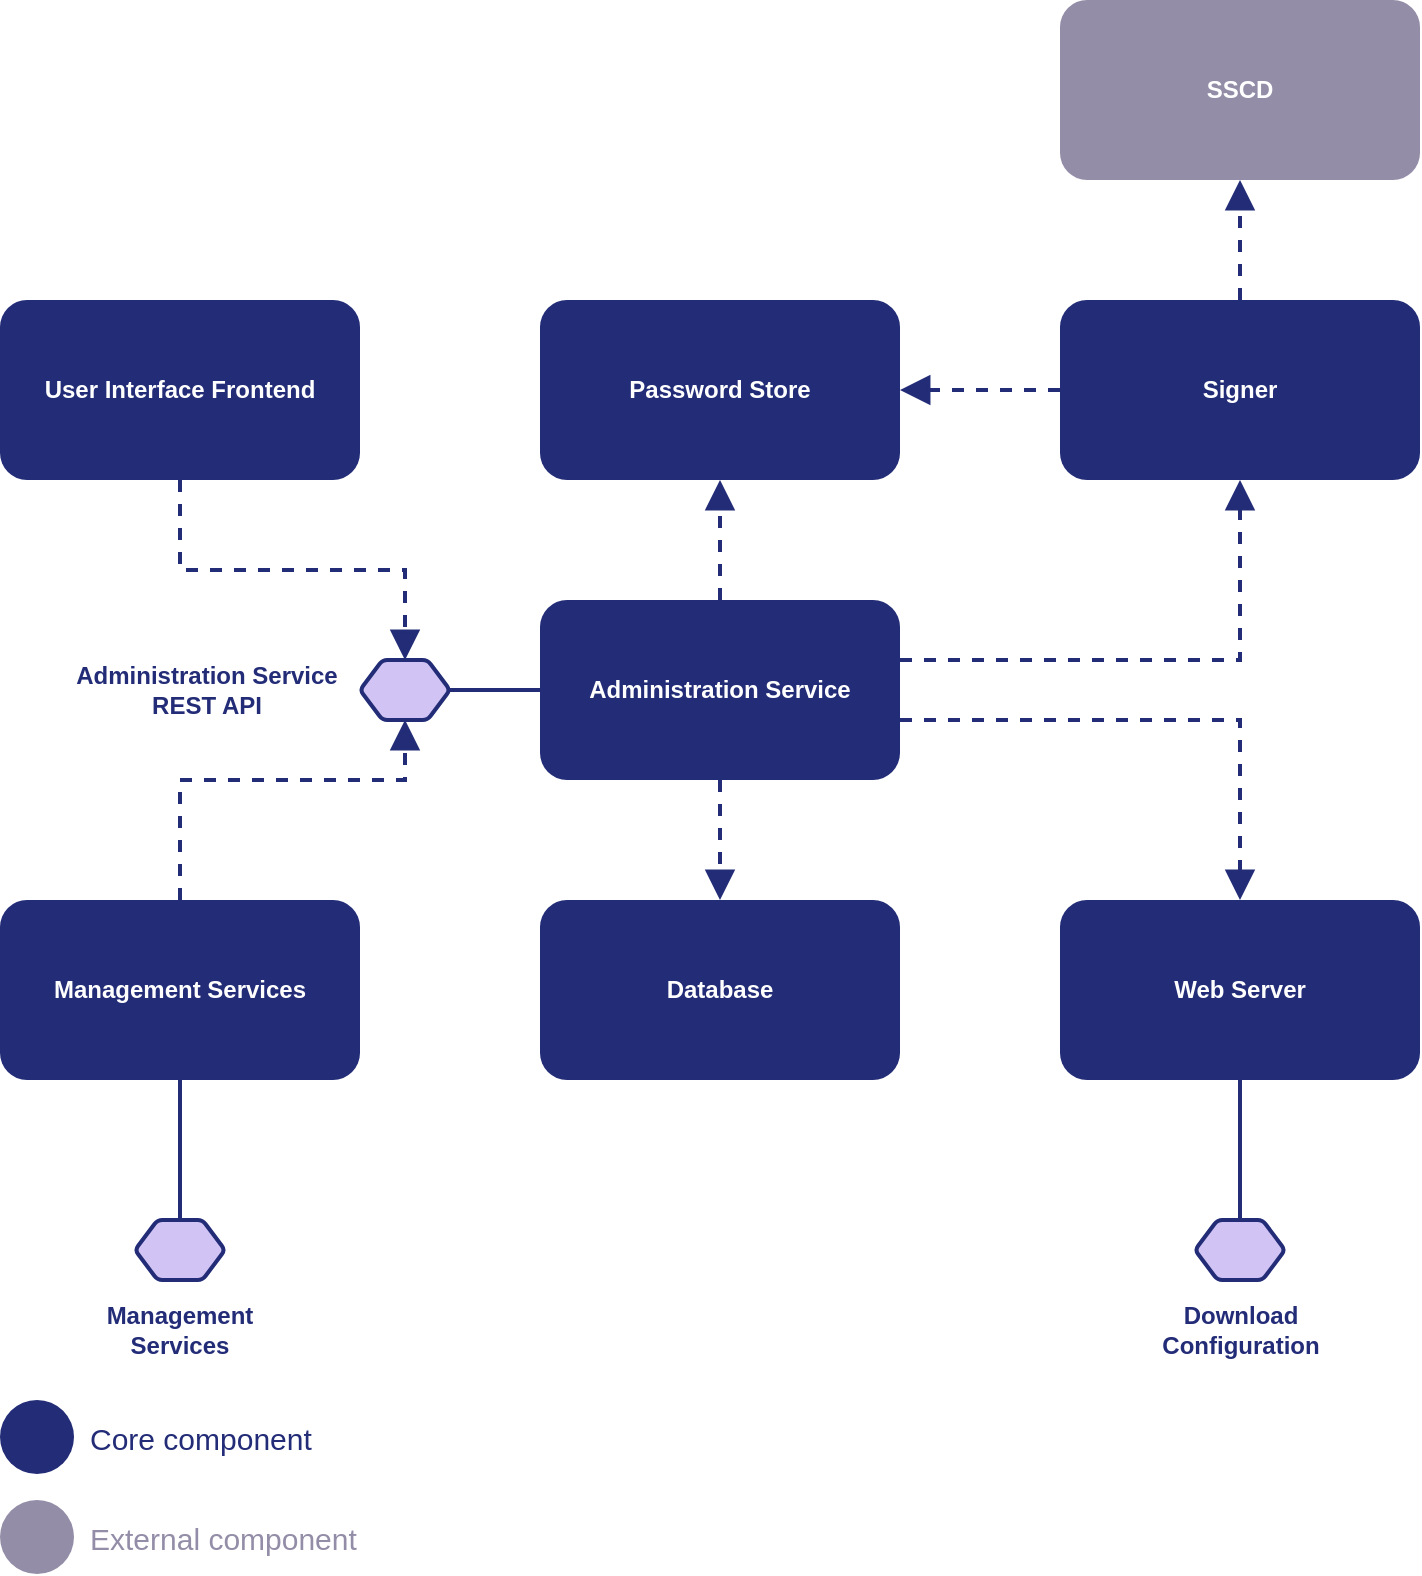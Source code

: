 <mxfile version="21.3.7" type="device">
  <diagram name="Page-1" id="rjg_3zhGDOFQoCoGyt2G">
    <mxGraphModel dx="1583" dy="2061" grid="1" gridSize="10" guides="1" tooltips="1" connect="1" arrows="1" fold="1" page="0" pageScale="1" pageWidth="827" pageHeight="1169" background="none" math="0" shadow="0">
      <root>
        <mxCell id="0" />
        <mxCell id="1" parent="0" />
        <mxCell id="f0vlrAdLMHHjB7efjyJN-20" style="edgeStyle=orthogonalEdgeStyle;shape=connector;rounded=0;orthogonalLoop=1;jettySize=auto;html=1;entryX=0.5;entryY=1;entryDx=0;entryDy=0;dashed=1;labelBackgroundColor=default;strokeColor=#232c77;strokeWidth=2;fontFamily=Helvetica;fontSize=12;fontColor=default;endArrow=block;endFill=1;startSize=10;endSize=10;" parent="1" source="f0vlrAdLMHHjB7efjyJN-1" target="f0vlrAdLMHHjB7efjyJN-22" edge="1">
          <mxGeometry relative="1" as="geometry">
            <Array as="points">
              <mxPoint x="-110" y="-520" />
              <mxPoint x="3" y="-520" />
            </Array>
          </mxGeometry>
        </mxCell>
        <mxCell id="f0vlrAdLMHHjB7efjyJN-1" value="&lt;b&gt;Management Services&lt;/b&gt;" style="rounded=1;whiteSpace=wrap;html=1;dashed=1;strokeColor=none;strokeWidth=2;fontColor=#FFFFFF;fillColor=#232c77;" parent="1" vertex="1">
          <mxGeometry x="-200" y="-460" width="180" height="90" as="geometry" />
        </mxCell>
        <mxCell id="f0vlrAdLMHHjB7efjyJN-2" value="&lt;b&gt;Database&lt;/b&gt;" style="rounded=1;whiteSpace=wrap;html=1;dashed=1;strokeColor=none;strokeWidth=2;fontColor=#FFFFFF;fillColor=#232c77;" parent="1" vertex="1">
          <mxGeometry x="70" y="-460" width="180" height="90" as="geometry" />
        </mxCell>
        <mxCell id="f0vlrAdLMHHjB7efjyJN-3" value="&lt;b&gt;Web Server&lt;/b&gt;" style="rounded=1;whiteSpace=wrap;html=1;dashed=1;strokeColor=none;strokeWidth=2;fontColor=#FFFFFF;fillColor=#232c77;" parent="1" vertex="1">
          <mxGeometry x="330" y="-460" width="180" height="90" as="geometry" />
        </mxCell>
        <mxCell id="f0vlrAdLMHHjB7efjyJN-4" value="&lt;b&gt;SSCD&lt;/b&gt;" style="rounded=1;whiteSpace=wrap;html=1;dashed=1;strokeColor=none;strokeWidth=2;fontColor=#FFFFFF;fillColor=#948DA8;" parent="1" vertex="1">
          <mxGeometry x="330" y="-910" width="180" height="90" as="geometry" />
        </mxCell>
        <mxCell id="f0vlrAdLMHHjB7efjyJN-17" style="edgeStyle=orthogonalEdgeStyle;shape=connector;rounded=0;orthogonalLoop=1;jettySize=auto;html=1;dashed=1;labelBackgroundColor=default;strokeColor=#232c77;strokeWidth=2;fontFamily=Helvetica;fontSize=12;fontColor=default;endArrow=block;endFill=1;startSize=10;endSize=10;" parent="1" source="f0vlrAdLMHHjB7efjyJN-5" target="f0vlrAdLMHHjB7efjyJN-6" edge="1">
          <mxGeometry relative="1" as="geometry" />
        </mxCell>
        <mxCell id="f0vlrAdLMHHjB7efjyJN-24" style="edgeStyle=orthogonalEdgeStyle;shape=connector;rounded=0;orthogonalLoop=1;jettySize=auto;html=1;dashed=1;labelBackgroundColor=default;strokeColor=#232c77;strokeWidth=2;fontFamily=Helvetica;fontSize=12;fontColor=default;endArrow=block;endFill=1;startSize=10;endSize=10;" parent="1" source="f0vlrAdLMHHjB7efjyJN-5" target="f0vlrAdLMHHjB7efjyJN-4" edge="1">
          <mxGeometry relative="1" as="geometry" />
        </mxCell>
        <mxCell id="f0vlrAdLMHHjB7efjyJN-5" value="&lt;b&gt;Signer&lt;/b&gt;" style="rounded=1;whiteSpace=wrap;html=1;dashed=1;strokeColor=none;strokeWidth=2;fontColor=#FFFFFF;fillColor=#232c77;" parent="1" vertex="1">
          <mxGeometry x="330" y="-760" width="180" height="90" as="geometry" />
        </mxCell>
        <mxCell id="f0vlrAdLMHHjB7efjyJN-6" value="&lt;b&gt;Password Store&lt;/b&gt;" style="rounded=1;whiteSpace=wrap;html=1;dashed=1;strokeColor=none;strokeWidth=2;fontColor=#FFFFFF;fillColor=#232c77;" parent="1" vertex="1">
          <mxGeometry x="70" y="-760" width="180" height="90" as="geometry" />
        </mxCell>
        <mxCell id="f0vlrAdLMHHjB7efjyJN-14" style="edgeStyle=orthogonalEdgeStyle;shape=connector;rounded=0;orthogonalLoop=1;jettySize=auto;html=1;entryX=0.5;entryY=0;entryDx=0;entryDy=0;dashed=1;labelBackgroundColor=default;strokeColor=#232c77;strokeWidth=2;fontFamily=Helvetica;fontSize=12;fontColor=default;endArrow=block;endFill=1;startSize=10;endSize=10;exitX=0.5;exitY=1;exitDx=0;exitDy=0;" parent="1" source="f0vlrAdLMHHjB7efjyJN-7" target="f0vlrAdLMHHjB7efjyJN-22" edge="1">
          <mxGeometry relative="1" as="geometry" />
        </mxCell>
        <mxCell id="f0vlrAdLMHHjB7efjyJN-7" value="&lt;b&gt;User Interface Frontend&lt;/b&gt;" style="rounded=1;whiteSpace=wrap;html=1;dashed=1;strokeColor=none;strokeWidth=2;fontColor=#FFFFFF;fillColor=#232c77;" parent="1" vertex="1">
          <mxGeometry x="-200" y="-760" width="180" height="90" as="geometry" />
        </mxCell>
        <mxCell id="f0vlrAdLMHHjB7efjyJN-11" style="edgeStyle=orthogonalEdgeStyle;rounded=0;orthogonalLoop=1;jettySize=auto;html=1;entryX=0.5;entryY=0;entryDx=0;entryDy=0;fontSize=12;startSize=10;endSize=10;strokeColor=#232c77;dashed=1;strokeWidth=2;endArrow=block;endFill=1;" parent="1" source="f0vlrAdLMHHjB7efjyJN-8" target="f0vlrAdLMHHjB7efjyJN-2" edge="1">
          <mxGeometry relative="1" as="geometry" />
        </mxCell>
        <mxCell id="f0vlrAdLMHHjB7efjyJN-15" style="edgeStyle=orthogonalEdgeStyle;shape=connector;rounded=0;orthogonalLoop=1;jettySize=auto;html=1;exitX=0.5;exitY=0;exitDx=0;exitDy=0;entryX=0.5;entryY=1;entryDx=0;entryDy=0;dashed=1;labelBackgroundColor=default;strokeColor=#232c77;strokeWidth=2;fontFamily=Helvetica;fontSize=12;fontColor=default;endArrow=block;endFill=1;startSize=10;endSize=10;" parent="1" source="f0vlrAdLMHHjB7efjyJN-8" target="f0vlrAdLMHHjB7efjyJN-6" edge="1">
          <mxGeometry relative="1" as="geometry" />
        </mxCell>
        <mxCell id="f0vlrAdLMHHjB7efjyJN-25" style="edgeStyle=orthogonalEdgeStyle;shape=connector;rounded=0;orthogonalLoop=1;jettySize=auto;html=1;dashed=1;labelBackgroundColor=default;strokeColor=#232c77;strokeWidth=2;fontFamily=Helvetica;fontSize=12;fontColor=default;endArrow=block;endFill=1;startSize=10;endSize=10;" parent="1" source="f0vlrAdLMHHjB7efjyJN-8" target="f0vlrAdLMHHjB7efjyJN-3" edge="1">
          <mxGeometry relative="1" as="geometry">
            <Array as="points">
              <mxPoint x="420" y="-550" />
            </Array>
          </mxGeometry>
        </mxCell>
        <mxCell id="f0vlrAdLMHHjB7efjyJN-26" style="edgeStyle=orthogonalEdgeStyle;shape=connector;rounded=0;orthogonalLoop=1;jettySize=auto;html=1;dashed=1;labelBackgroundColor=default;strokeColor=#232c77;strokeWidth=2;fontFamily=Helvetica;fontSize=12;fontColor=default;endArrow=block;endFill=1;startSize=10;endSize=10;" parent="1" source="f0vlrAdLMHHjB7efjyJN-8" target="f0vlrAdLMHHjB7efjyJN-5" edge="1">
          <mxGeometry relative="1" as="geometry">
            <Array as="points">
              <mxPoint x="420" y="-580" />
            </Array>
          </mxGeometry>
        </mxCell>
        <mxCell id="f0vlrAdLMHHjB7efjyJN-8" value="&lt;b&gt;Administration Service&lt;/b&gt;" style="rounded=1;whiteSpace=wrap;html=1;dashed=1;strokeColor=none;strokeWidth=2;fontColor=#FFFFFF;fillColor=#232c77;" parent="1" vertex="1">
          <mxGeometry x="70" y="-610" width="180" height="90" as="geometry" />
        </mxCell>
        <mxCell id="f0vlrAdLMHHjB7efjyJN-23" style="edgeStyle=orthogonalEdgeStyle;shape=connector;rounded=0;orthogonalLoop=1;jettySize=auto;html=1;labelBackgroundColor=default;strokeColor=#232c77;strokeWidth=2;fontFamily=Helvetica;fontSize=12;fontColor=default;endArrow=none;endFill=0;startSize=10;endSize=10;" parent="1" source="f0vlrAdLMHHjB7efjyJN-22" edge="1">
          <mxGeometry relative="1" as="geometry">
            <mxPoint x="70" y="-565" as="targetPoint" />
            <Array as="points">
              <mxPoint x="70" y="-565" />
            </Array>
          </mxGeometry>
        </mxCell>
        <mxCell id="2EZBgZs0LbCIR9AhHOkZ-23" value="" style="edgeStyle=none;curved=1;rounded=0;orthogonalLoop=1;jettySize=auto;html=1;fontSize=12;startSize=8;endSize=8;" edge="1" parent="1" source="f0vlrAdLMHHjB7efjyJN-22" target="2EZBgZs0LbCIR9AhHOkZ-22">
          <mxGeometry relative="1" as="geometry" />
        </mxCell>
        <mxCell id="f0vlrAdLMHHjB7efjyJN-22" value="" style="shape=hexagon;perimeter=hexagonPerimeter2;whiteSpace=wrap;html=1;rounded=1;shadow=0;strokeColor=#232c77;strokeWidth=2;fillColor=#D1C4F4;fontSize=15;fontColor=#FFFFFF;arcSize=5;" parent="1" vertex="1">
          <mxGeometry x="-20" y="-580" width="45" height="30" as="geometry" />
        </mxCell>
        <mxCell id="f0vlrAdLMHHjB7efjyJN-30" style="edgeStyle=orthogonalEdgeStyle;shape=connector;rounded=0;orthogonalLoop=1;jettySize=auto;html=1;labelBackgroundColor=default;strokeColor=#232c77;strokeWidth=2;fontFamily=Helvetica;fontSize=12;fontColor=default;endArrow=none;endFill=0;startSize=10;endSize=10;" parent="1" source="f0vlrAdLMHHjB7efjyJN-28" target="f0vlrAdLMHHjB7efjyJN-1" edge="1">
          <mxGeometry relative="1" as="geometry" />
        </mxCell>
        <mxCell id="f0vlrAdLMHHjB7efjyJN-28" value="" style="shape=hexagon;perimeter=hexagonPerimeter2;whiteSpace=wrap;html=1;rounded=1;shadow=0;strokeColor=#232c77;strokeWidth=2;fillColor=#D1C4F4;fontSize=15;fontColor=#FFFFFF;arcSize=5;" parent="1" vertex="1">
          <mxGeometry x="-132.5" y="-300" width="45" height="30" as="geometry" />
        </mxCell>
        <mxCell id="f0vlrAdLMHHjB7efjyJN-31" style="edgeStyle=orthogonalEdgeStyle;shape=connector;rounded=0;orthogonalLoop=1;jettySize=auto;html=1;labelBackgroundColor=default;strokeColor=#232c77;strokeWidth=2;fontFamily=Helvetica;fontSize=12;fontColor=default;endArrow=none;endFill=0;startSize=10;endSize=10;" parent="1" source="f0vlrAdLMHHjB7efjyJN-29" target="f0vlrAdLMHHjB7efjyJN-3" edge="1">
          <mxGeometry relative="1" as="geometry" />
        </mxCell>
        <mxCell id="f0vlrAdLMHHjB7efjyJN-29" value="" style="shape=hexagon;perimeter=hexagonPerimeter2;whiteSpace=wrap;html=1;rounded=1;shadow=0;strokeColor=#232c77;strokeWidth=2;fillColor=#D1C4F4;fontSize=15;fontColor=#FFFFFF;arcSize=5;" parent="1" vertex="1">
          <mxGeometry x="397.5" y="-300" width="45" height="30" as="geometry" />
        </mxCell>
        <mxCell id="f0vlrAdLMHHjB7efjyJN-32" value="Download&lt;br&gt;Configuration" style="text;html=1;align=center;verticalAlign=middle;resizable=0;points=[];autosize=1;strokeColor=none;fillColor=none;fontSize=12;fontFamily=Helvetica;fontColor=#232c77;rounded=0;fontStyle=1;" parent="1" vertex="1">
          <mxGeometry x="360" y="-270" width="120" height="50" as="geometry" />
        </mxCell>
        <mxCell id="f0vlrAdLMHHjB7efjyJN-33" value="Management&lt;br&gt;Services" style="text;html=1;strokeColor=none;fillColor=none;align=center;verticalAlign=middle;whiteSpace=wrap;rounded=0;fontColor=#232c77;fontStyle=1" parent="1" vertex="1">
          <mxGeometry x="-170" y="-270" width="120" height="50" as="geometry" />
        </mxCell>
        <mxCell id="2EZBgZs0LbCIR9AhHOkZ-16" value="" style="ellipse;whiteSpace=wrap;html=1;aspect=fixed;rounded=1;shadow=0;strokeColor=none;strokeWidth=2;fillColor=#232c77;fontSize=15;fontColor=#00C8E6;" vertex="1" parent="1">
          <mxGeometry x="-200" y="-210" width="37" height="37" as="geometry" />
        </mxCell>
        <mxCell id="2EZBgZs0LbCIR9AhHOkZ-17" value="&lt;font color=&quot;#232c77&quot;&gt;Core component&lt;/font&gt;" style="text;html=1;align=left;verticalAlign=middle;resizable=0;points=[];autosize=1;fontSize=15;fontColor=#00C8E6;" vertex="1" parent="1">
          <mxGeometry x="-157" y="-201.5" width="130" height="20" as="geometry" />
        </mxCell>
        <mxCell id="2EZBgZs0LbCIR9AhHOkZ-20" value="" style="ellipse;whiteSpace=wrap;html=1;aspect=fixed;rounded=1;shadow=0;strokeColor=none;strokeWidth=2;fontSize=15;fontColor=#00C8E6;fillColor=#948DA8;" vertex="1" parent="1">
          <mxGeometry x="-200" y="-160.0" width="37" height="37" as="geometry" />
        </mxCell>
        <mxCell id="2EZBgZs0LbCIR9AhHOkZ-21" value="&lt;font color=&quot;#948da8&quot;&gt;External component&lt;/font&gt;" style="text;html=1;align=left;verticalAlign=middle;resizable=0;points=[];autosize=1;fontSize=15;fontColor=#00C8E6;" vertex="1" parent="1">
          <mxGeometry x="-157" y="-151.5" width="150" height="20" as="geometry" />
        </mxCell>
        <mxCell id="2EZBgZs0LbCIR9AhHOkZ-22" value="Administration Service&lt;br&gt;REST API" style="text;html=1;align=center;verticalAlign=middle;resizable=0;points=[];autosize=1;strokeColor=none;fillColor=none;fontSize=12;fontColor=#232c77;rounded=0;fontStyle=1;" vertex="1" parent="1">
          <mxGeometry x="-187" y="-590" width="180" height="50" as="geometry" />
        </mxCell>
      </root>
    </mxGraphModel>
  </diagram>
</mxfile>
